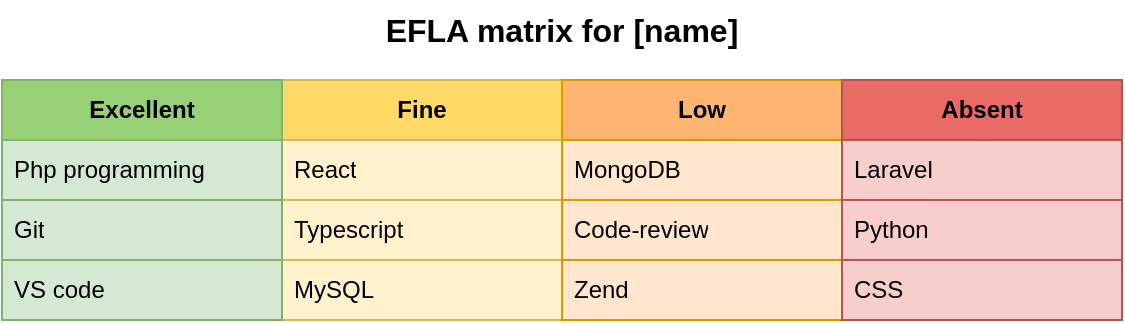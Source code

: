 <mxfile version="22.1.16" type="device">
  <diagram name="Страница — 1" id="BaSUq3TZYeyx97-9cKhd">
    <mxGraphModel dx="781" dy="552" grid="1" gridSize="10" guides="1" tooltips="1" connect="1" arrows="1" fold="1" page="1" pageScale="1" pageWidth="827" pageHeight="1169" math="0" shadow="0">
      <root>
        <mxCell id="0" />
        <mxCell id="1" parent="0" />
        <mxCell id="TZ6XhNHJ9-QIIaJddOe8-2" value="Fine" style="swimlane;fontStyle=1;childLayout=stackLayout;horizontal=1;startSize=30;horizontalStack=0;resizeParent=1;resizeParentMax=0;resizeLast=0;collapsible=1;marginBottom=0;whiteSpace=wrap;html=1;fillColor=#FFD966;strokeColor=#d6b656;" vertex="1" parent="1">
          <mxGeometry x="330" y="130" width="140" height="120" as="geometry" />
        </mxCell>
        <mxCell id="TZ6XhNHJ9-QIIaJddOe8-3" value="React" style="text;strokeColor=#d6b656;fillColor=#fff2cc;align=left;verticalAlign=middle;spacingLeft=4;spacingRight=4;overflow=hidden;points=[[0,0.5],[1,0.5]];portConstraint=eastwest;rotatable=0;whiteSpace=wrap;html=1;" vertex="1" parent="TZ6XhNHJ9-QIIaJddOe8-2">
          <mxGeometry y="30" width="140" height="30" as="geometry" />
        </mxCell>
        <mxCell id="TZ6XhNHJ9-QIIaJddOe8-4" value="Typescript" style="text;strokeColor=#d6b656;fillColor=#fff2cc;align=left;verticalAlign=middle;spacingLeft=4;spacingRight=4;overflow=hidden;points=[[0,0.5],[1,0.5]];portConstraint=eastwest;rotatable=0;whiteSpace=wrap;html=1;" vertex="1" parent="TZ6XhNHJ9-QIIaJddOe8-2">
          <mxGeometry y="60" width="140" height="30" as="geometry" />
        </mxCell>
        <mxCell id="TZ6XhNHJ9-QIIaJddOe8-5" value="MySQL" style="text;strokeColor=#d6b656;fillColor=#fff2cc;align=left;verticalAlign=middle;spacingLeft=4;spacingRight=4;overflow=hidden;points=[[0,0.5],[1,0.5]];portConstraint=eastwest;rotatable=0;whiteSpace=wrap;html=1;" vertex="1" parent="TZ6XhNHJ9-QIIaJddOe8-2">
          <mxGeometry y="90" width="140" height="30" as="geometry" />
        </mxCell>
        <mxCell id="TZ6XhNHJ9-QIIaJddOe8-6" value="Excellent" style="swimlane;fontStyle=1;childLayout=stackLayout;horizontal=1;startSize=30;horizontalStack=0;resizeParent=1;resizeParentMax=0;resizeLast=0;collapsible=1;marginBottom=0;whiteSpace=wrap;html=1;fillColor=#97D077;strokeColor=#82b366;" vertex="1" parent="1">
          <mxGeometry x="190" y="130" width="140" height="120" as="geometry" />
        </mxCell>
        <mxCell id="TZ6XhNHJ9-QIIaJddOe8-7" value="Php programming" style="text;strokeColor=#82b366;fillColor=#d5e8d4;align=left;verticalAlign=middle;spacingLeft=4;spacingRight=4;overflow=hidden;points=[[0,0.5],[1,0.5]];portConstraint=eastwest;rotatable=0;whiteSpace=wrap;html=1;" vertex="1" parent="TZ6XhNHJ9-QIIaJddOe8-6">
          <mxGeometry y="30" width="140" height="30" as="geometry" />
        </mxCell>
        <mxCell id="TZ6XhNHJ9-QIIaJddOe8-8" value="Git" style="text;strokeColor=#82b366;fillColor=#d5e8d4;align=left;verticalAlign=middle;spacingLeft=4;spacingRight=4;overflow=hidden;points=[[0,0.5],[1,0.5]];portConstraint=eastwest;rotatable=0;whiteSpace=wrap;html=1;" vertex="1" parent="TZ6XhNHJ9-QIIaJddOe8-6">
          <mxGeometry y="60" width="140" height="30" as="geometry" />
        </mxCell>
        <mxCell id="TZ6XhNHJ9-QIIaJddOe8-9" value="VS code" style="text;strokeColor=#82b366;fillColor=#d5e8d4;align=left;verticalAlign=middle;spacingLeft=4;spacingRight=4;overflow=hidden;points=[[0,0.5],[1,0.5]];portConstraint=eastwest;rotatable=0;whiteSpace=wrap;html=1;" vertex="1" parent="TZ6XhNHJ9-QIIaJddOe8-6">
          <mxGeometry y="90" width="140" height="30" as="geometry" />
        </mxCell>
        <mxCell id="TZ6XhNHJ9-QIIaJddOe8-10" value="Low" style="swimlane;fontStyle=1;childLayout=stackLayout;horizontal=1;startSize=30;horizontalStack=0;resizeParent=1;resizeParentMax=0;resizeLast=0;collapsible=1;marginBottom=0;whiteSpace=wrap;html=1;fillColor=#FFB570;strokeColor=#d79b00;" vertex="1" parent="1">
          <mxGeometry x="470" y="130" width="140" height="120" as="geometry" />
        </mxCell>
        <mxCell id="TZ6XhNHJ9-QIIaJddOe8-18" value="MongoDB" style="text;strokeColor=#d79b00;fillColor=#ffe6cc;align=left;verticalAlign=middle;spacingLeft=4;spacingRight=4;overflow=hidden;points=[[0,0.5],[1,0.5]];portConstraint=eastwest;rotatable=0;whiteSpace=wrap;html=1;" vertex="1" parent="TZ6XhNHJ9-QIIaJddOe8-10">
          <mxGeometry y="30" width="140" height="30" as="geometry" />
        </mxCell>
        <mxCell id="TZ6XhNHJ9-QIIaJddOe8-12" value="Code-review" style="text;strokeColor=#d79b00;fillColor=#ffe6cc;align=left;verticalAlign=middle;spacingLeft=4;spacingRight=4;overflow=hidden;points=[[0,0.5],[1,0.5]];portConstraint=eastwest;rotatable=0;whiteSpace=wrap;html=1;" vertex="1" parent="TZ6XhNHJ9-QIIaJddOe8-10">
          <mxGeometry y="60" width="140" height="30" as="geometry" />
        </mxCell>
        <mxCell id="TZ6XhNHJ9-QIIaJddOe8-13" value="Zend" style="text;strokeColor=#d79b00;fillColor=#ffe6cc;align=left;verticalAlign=middle;spacingLeft=4;spacingRight=4;overflow=hidden;points=[[0,0.5],[1,0.5]];portConstraint=eastwest;rotatable=0;whiteSpace=wrap;html=1;" vertex="1" parent="TZ6XhNHJ9-QIIaJddOe8-10">
          <mxGeometry y="90" width="140" height="30" as="geometry" />
        </mxCell>
        <mxCell id="TZ6XhNHJ9-QIIaJddOe8-14" value="Absent" style="swimlane;fontStyle=1;childLayout=stackLayout;horizontal=1;startSize=30;horizontalStack=0;resizeParent=1;resizeParentMax=0;resizeLast=0;collapsible=1;marginBottom=0;whiteSpace=wrap;html=1;fillColor=#EA6B66;strokeColor=#b85450;" vertex="1" parent="1">
          <mxGeometry x="610" y="130" width="140" height="120" as="geometry" />
        </mxCell>
        <mxCell id="TZ6XhNHJ9-QIIaJddOe8-15" value="Laravel" style="text;strokeColor=#b85450;fillColor=#f8cecc;align=left;verticalAlign=middle;spacingLeft=4;spacingRight=4;overflow=hidden;points=[[0,0.5],[1,0.5]];portConstraint=eastwest;rotatable=0;whiteSpace=wrap;html=1;" vertex="1" parent="TZ6XhNHJ9-QIIaJddOe8-14">
          <mxGeometry y="30" width="140" height="30" as="geometry" />
        </mxCell>
        <mxCell id="TZ6XhNHJ9-QIIaJddOe8-16" value="Python" style="text;strokeColor=#b85450;fillColor=#f8cecc;align=left;verticalAlign=middle;spacingLeft=4;spacingRight=4;overflow=hidden;points=[[0,0.5],[1,0.5]];portConstraint=eastwest;rotatable=0;whiteSpace=wrap;html=1;" vertex="1" parent="TZ6XhNHJ9-QIIaJddOe8-14">
          <mxGeometry y="60" width="140" height="30" as="geometry" />
        </mxCell>
        <mxCell id="TZ6XhNHJ9-QIIaJddOe8-17" value="CSS" style="text;strokeColor=#b85450;fillColor=#f8cecc;align=left;verticalAlign=middle;spacingLeft=4;spacingRight=4;overflow=hidden;points=[[0,0.5],[1,0.5]];portConstraint=eastwest;rotatable=0;whiteSpace=wrap;html=1;" vertex="1" parent="TZ6XhNHJ9-QIIaJddOe8-14">
          <mxGeometry y="90" width="140" height="30" as="geometry" />
        </mxCell>
        <mxCell id="TZ6XhNHJ9-QIIaJddOe8-19" value="EFLA matrix for [name]" style="text;html=1;strokeColor=none;fillColor=none;align=center;verticalAlign=middle;whiteSpace=wrap;rounded=0;fontStyle=1;fontSize=16;" vertex="1" parent="1">
          <mxGeometry x="190" y="90" width="560" height="30" as="geometry" />
        </mxCell>
      </root>
    </mxGraphModel>
  </diagram>
</mxfile>
